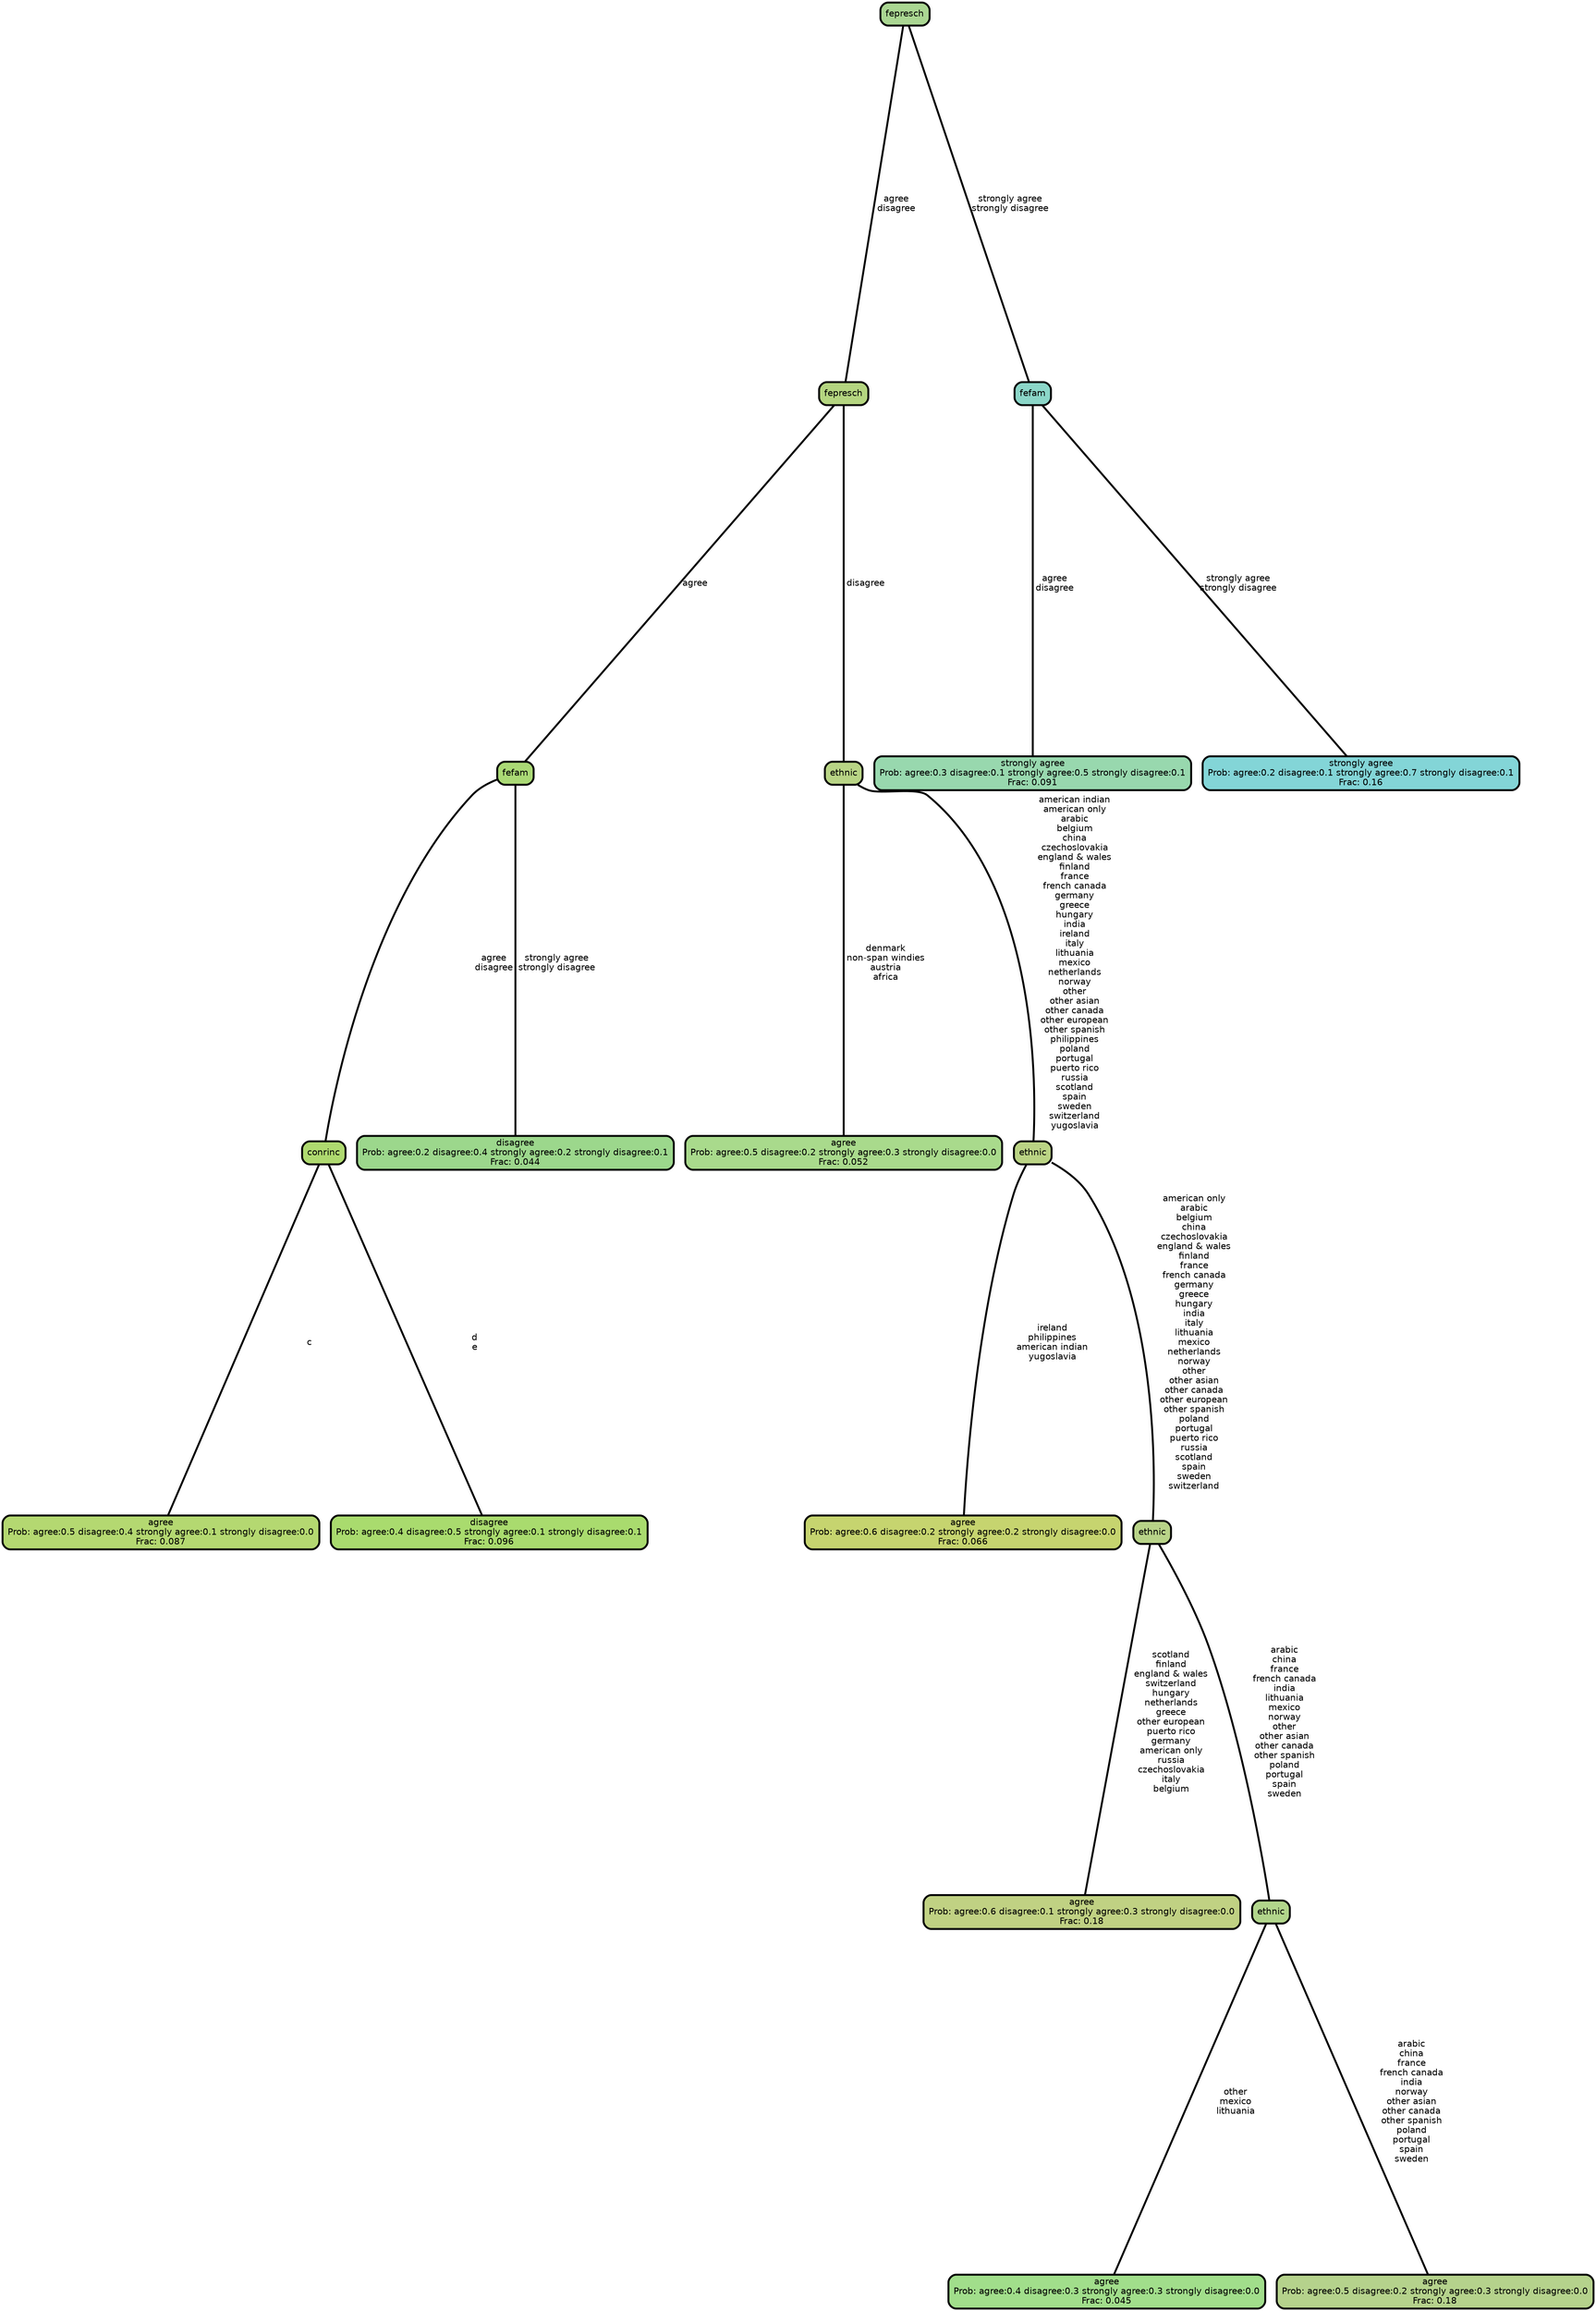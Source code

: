 graph Tree {
node [shape=box, style="filled, rounded",color="black",penwidth="3",fontcolor="black",                 fontname=helvetica] ;
graph [ranksep="0 equally", splines=straight,                 bgcolor=transparent, dpi=200] ;
edge [fontname=helvetica, color=black] ;
0 [label="agree
Prob: agree:0.5 disagree:0.4 strongly agree:0.1 strongly disagree:0.0
Frac: 0.087", fillcolor="#b4d871"] ;
1 [label="conrinc", fillcolor="#aed96f"] ;
2 [label="disagree
Prob: agree:0.4 disagree:0.5 strongly agree:0.1 strongly disagree:0.1
Frac: 0.096", fillcolor="#a9db6e"] ;
3 [label="fefam", fillcolor="#aad975"] ;
4 [label="disagree
Prob: agree:0.2 disagree:0.4 strongly agree:0.2 strongly disagree:0.1
Frac: 0.044", fillcolor="#9cd78c"] ;
5 [label="fepresch", fillcolor="#b4d580"] ;
6 [label="agree
Prob: agree:0.5 disagree:0.2 strongly agree:0.3 strongly disagree:0.0
Frac: 0.052", fillcolor="#a9da8c"] ;
7 [label="ethnic", fillcolor="#b8d485"] ;
8 [label="agree
Prob: agree:0.6 disagree:0.2 strongly agree:0.2 strongly disagree:0.0
Frac: 0.066", fillcolor="#c6d46f"] ;
9 [label="ethnic", fillcolor="#bad384"] ;
10 [label="agree
Prob: agree:0.6 disagree:0.1 strongly agree:0.3 strongly disagree:0.0
Frac: 0.18", fillcolor="#c0d183"] ;
11 [label="ethnic", fillcolor="#b8d388"] ;
12 [label="agree
Prob: agree:0.4 disagree:0.3 strongly agree:0.3 strongly disagree:0.0
Frac: 0.045", fillcolor="#a1de8b"] ;
13 [label="ethnic", fillcolor="#b1d58b"] ;
14 [label="agree
Prob: agree:0.5 disagree:0.2 strongly agree:0.3 strongly disagree:0.0
Frac: 0.18", fillcolor="#b5d28c"] ;
15 [label="fepresch", fillcolor="#aad692"] ;
16 [label="strongly agree
Prob: agree:0.3 disagree:0.1 strongly agree:0.5 strongly disagree:0.1
Frac: 0.091", fillcolor="#98d8ae"] ;
17 [label="fefam", fillcolor="#8bd6c8"] ;
18 [label="strongly agree
Prob: agree:0.2 disagree:0.1 strongly agree:0.7 strongly disagree:0.1
Frac: 0.16", fillcolor="#83d5d7"] ;
1 -- 0 [label=" c",penwidth=3] ;
1 -- 2 [label=" d\n e",penwidth=3] ;
3 -- 1 [label=" agree\n disagree",penwidth=3] ;
3 -- 4 [label=" strongly agree\n strongly disagree",penwidth=3] ;
5 -- 3 [label=" agree",penwidth=3] ;
5 -- 7 [label=" disagree",penwidth=3] ;
7 -- 6 [label=" denmark\n non-span windies\n austria\n africa",penwidth=3] ;
7 -- 9 [label=" american indian\n american only\n arabic\n belgium\n china\n czechoslovakia\n england & wales\n finland\n france\n french canada\n germany\n greece\n hungary\n india\n ireland\n italy\n lithuania\n mexico\n netherlands\n norway\n other\n other asian\n other canada\n other european\n other spanish\n philippines\n poland\n portugal\n puerto rico\n russia\n scotland\n spain\n sweden\n switzerland\n yugoslavia",penwidth=3] ;
9 -- 8 [label=" ireland\n philippines\n american indian\n yugoslavia",penwidth=3] ;
9 -- 11 [label=" american only\n arabic\n belgium\n china\n czechoslovakia\n england & wales\n finland\n france\n french canada\n germany\n greece\n hungary\n india\n italy\n lithuania\n mexico\n netherlands\n norway\n other\n other asian\n other canada\n other european\n other spanish\n poland\n portugal\n puerto rico\n russia\n scotland\n spain\n sweden\n switzerland",penwidth=3] ;
11 -- 10 [label=" scotland\n finland\n england & wales\n switzerland\n hungary\n netherlands\n greece\n other european\n puerto rico\n germany\n american only\n russia\n czechoslovakia\n italy\n belgium",penwidth=3] ;
11 -- 13 [label=" arabic\n china\n france\n french canada\n india\n lithuania\n mexico\n norway\n other\n other asian\n other canada\n other spanish\n poland\n portugal\n spain\n sweden",penwidth=3] ;
13 -- 12 [label=" other\n mexico\n lithuania",penwidth=3] ;
13 -- 14 [label=" arabic\n china\n france\n french canada\n india\n norway\n other asian\n other canada\n other spanish\n poland\n portugal\n spain\n sweden",penwidth=3] ;
15 -- 5 [label=" agree\n disagree",penwidth=3] ;
15 -- 17 [label=" strongly agree\n strongly disagree",penwidth=3] ;
17 -- 16 [label=" agree\n disagree",penwidth=3] ;
17 -- 18 [label=" strongly agree\n strongly disagree",penwidth=3] ;
{rank = same;}}
